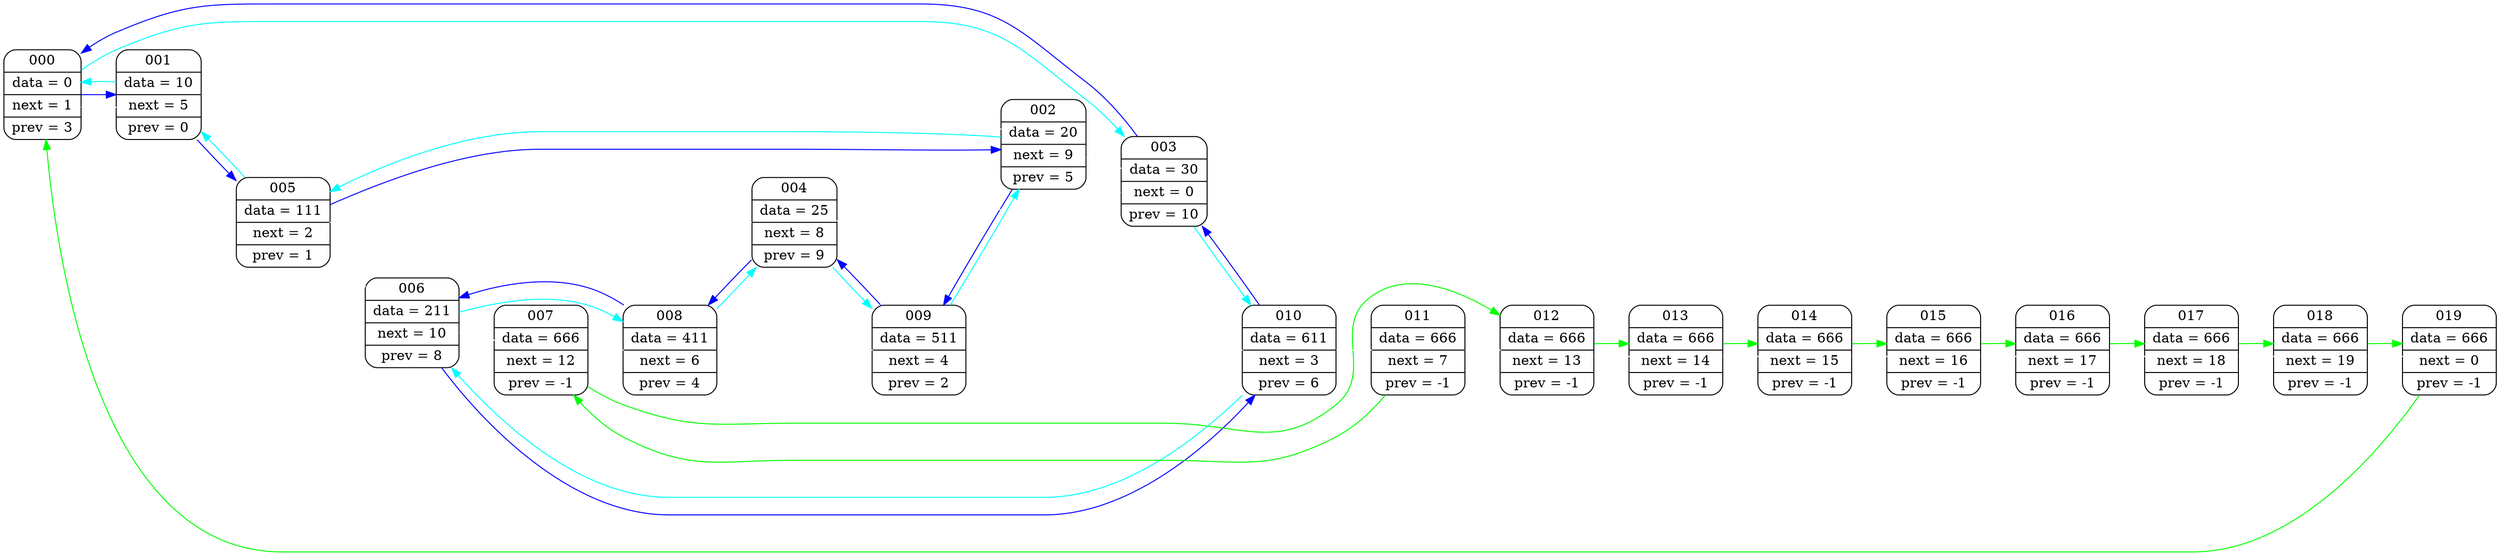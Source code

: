 digraph
{
rankdir = "LR";
node000 [shape=Mrecord; label = "  000 | data =   0 | next =   1 | prev =   3  "];
node001 [shape=Mrecord; label = "  001 | data =  10 | next =   5 | prev =   0  "];
node002 [shape=Mrecord; label = "  002 | data =  20 | next =   9 | prev =   5  "];
node003 [shape=Mrecord; label = "  003 | data =  30 | next =   0 | prev =  10  "];
node004 [shape=Mrecord; label = "  004 | data =  25 | next =   8 | prev =   9  "];
node005 [shape=Mrecord; label = "  005 | data = 111 | next =   2 | prev =   1  "];
node006 [shape=Mrecord; label = "  006 | data = 211 | next =  10 | prev =   8  "];
node007 [shape=Mrecord; label = "  007 | data = 666 | next =  12 | prev =  -1  "];
node008 [shape=Mrecord; label = "  008 | data = 411 | next =   6 | prev =   4  "];
node009 [shape=Mrecord; label = "  009 | data = 511 | next =   4 | prev =   2  "];
node010 [shape=Mrecord; label = "  010 | data = 611 | next =   3 | prev =   6  "];
node011 [shape=Mrecord; label = "  011 | data = 666 | next =   7 | prev =  -1  "];
node012 [shape=Mrecord; label = "  012 | data = 666 | next =  13 | prev =  -1  "];
node013 [shape=Mrecord; label = "  013 | data = 666 | next =  14 | prev =  -1  "];
node014 [shape=Mrecord; label = "  014 | data = 666 | next =  15 | prev =  -1  "];
node015 [shape=Mrecord; label = "  015 | data = 666 | next =  16 | prev =  -1  "];
node016 [shape=Mrecord; label = "  016 | data = 666 | next =  17 | prev =  -1  "];
node017 [shape=Mrecord; label = "  017 | data = 666 | next =  18 | prev =  -1  "];
node018 [shape=Mrecord; label = "  018 | data = 666 | next =  19 | prev =  -1  "];
node019 [shape=Mrecord; label = "  019 | data = 666 | next =   0 | prev =  -1  "];

node000 -> node001 [ weight=1000; color=white; ];
node001 -> node002 [ weight=1000; color=white; ];
node002 -> node003 [ weight=1000; color=white; ];
node003 -> node004 [ weight=1000; color=white; ];
node004 -> node005 [ weight=1000; color=white; ];
node005 -> node006 [ weight=1000; color=white; ];
node006 -> node007 [ weight=1000; color=white; ];
node007 -> node008 [ weight=1000; color=white; ];
node008 -> node009 [ weight=1000; color=white; ];
node009 -> node010 [ weight=1000; color=white; ];
node010 -> node011 [ weight=1000; color=white; ];
node011 -> node012 [ weight=1000; color=white; ];
node012 -> node013 [ weight=1000; color=white; ];
node013 -> node014 [ weight=1000; color=white; ];
node014 -> node015 [ weight=1000; color=white; ];
node015 -> node016 [ weight=1000; color=white; ];
node016 -> node017 [ weight=1000; color=white; ];
node017 -> node018 [ weight=1000; color=white; ];
node018 -> node019 [ weight=1000; color=white; ];
node000 -> node001 [ color="#0000FF"; ]

node000 -> node003 [ color="#00FFFF"; ]
node001 -> node005 [ color="#0000FF"; ]

node001 -> node000 [ color="#00FFFF"; ]
node002 -> node009 [ color="#0000FF"; ]

node002 -> node005 [ color="#00FFFF"; ]
node003 -> node000 [ color="#0000FF"; ]

node003 -> node010 [ color="#00FFFF"; ]
node004 -> node008 [ color="#0000FF"; ]

node004 -> node009 [ color="#00FFFF"; ]
node005 -> node002 [ color="#0000FF"; ]

node005 -> node001 [ color="#00FFFF"; ]
node006 -> node010 [ color="#0000FF"; ]

node006 -> node008 [ color="#00FFFF"; ]
node007 -> node012 [ color="#00FF00"; ]

node008 -> node006 [ color="#0000FF"; ]

node008 -> node004 [ color="#00FFFF"; ]
node009 -> node004 [ color="#0000FF"; ]

node009 -> node002 [ color="#00FFFF"; ]
node010 -> node003 [ color="#0000FF"; ]

node010 -> node006 [ color="#00FFFF"; ]
node011 -> node007 [ color="#00FF00"; ]

node012 -> node013 [ color="#00FF00"; ]

node013 -> node014 [ color="#00FF00"; ]

node014 -> node015 [ color="#00FF00"; ]

node015 -> node016 [ color="#00FF00"; ]

node016 -> node017 [ color="#00FF00"; ]

node017 -> node018 [ color="#00FF00"; ]

node018 -> node019 [ color="#00FF00"; ]

node019 -> node000 [ color="#00FF00"; ]

}
